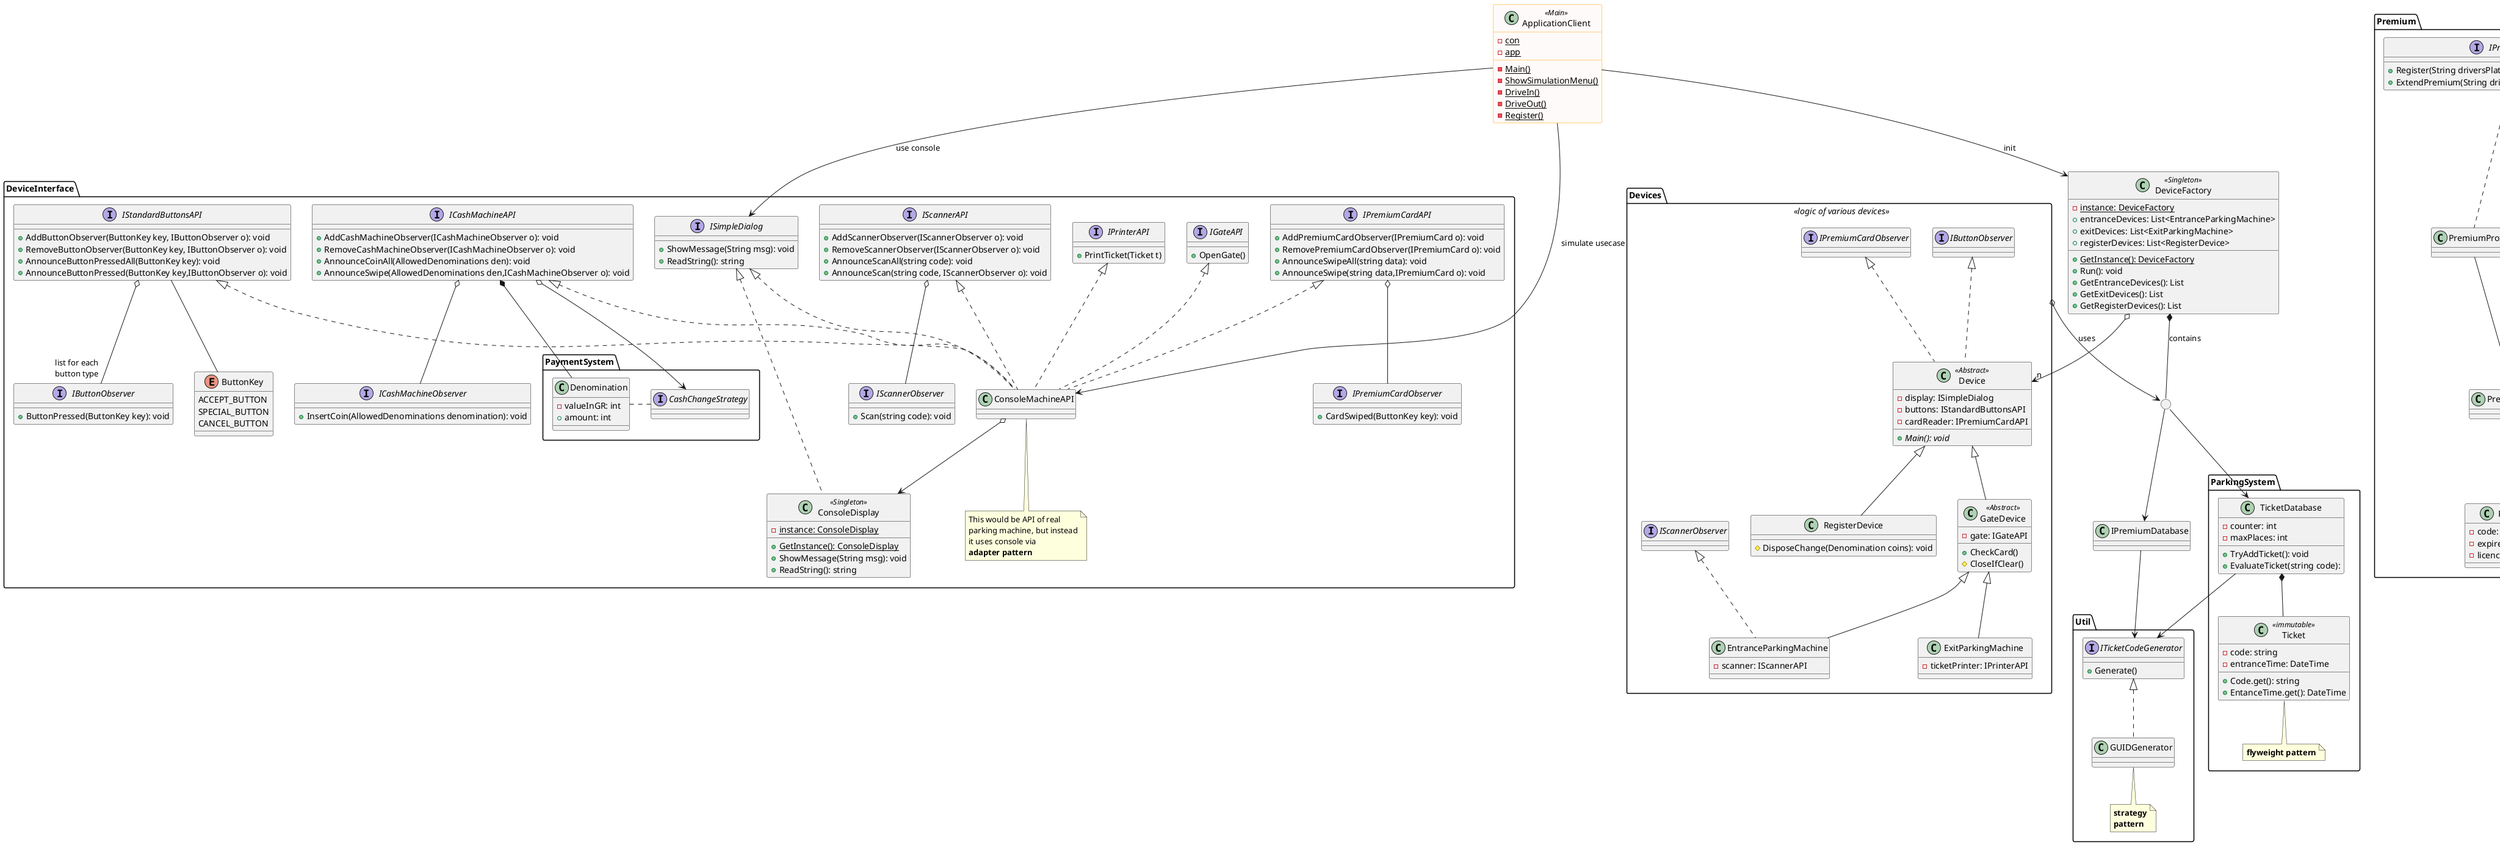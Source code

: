 @startuml

skinparam class {
BackgroundColor<<Main>> Snow
BorderColor<<Main>> Orange
}
skinparam stereotypeCBackgroundColor<< Main >> Khaki

class ApplicationClient<<Main>>
{
    -{static}con
    -{static}app
    -{static}Main()
    -{static}ShowSimulationMenu()
    -{static}DriveIn()
    -{static}DriveOut()
    -{static}Register()
    '-{static}IncorrectCommand()
}

class DeviceFactory<<Singleton>>
{
    -{static}instance: DeviceFactory
    +entranceDevices: List<EntranceParkingMachine>
    +exitDevices: List<ExitParkingMachine>
    +registerDevices: List<RegisterDevice>
    +{static}GetInstance(): DeviceFactory
    +Run(): void
    +GetEntranceDevices(): List
    +GetExitDevices(): List
    +GetRegisterDevices(): List
}

ApplicationClient --> DeviceFactory: init




package "DeviceInterface"{
    interface IGateAPI{
        +OpenGate()
    }

    interface IPremiumCardAPI{
        +AddPremiumCardObserver(IPremiumCard o): void
        +RemovePremiumCardObserver(IPremiumCard o): void
        +AnnounceSwipeAll(string data): void
        +AnnounceSwipe(string data,IPremiumCard o): void
    }

    interface IScannerAPI{
        +AddScannerObserver(IScannerObserver o): void
        +RemoveScannerObserver(IScannerObserver o): void
        +AnnounceScanAll(string code): void
        +AnnounceScan(string code, IScannerObserver o): void
    }

    interface IPrinterAPI{
        +PrintTicket(Ticket t)
    }

    interface ISimpleDialog{
        +ShowMessage(String msg): void
        +ReadString(): string
    }

    interface ICashMachineAPI
    {
       +AddCashMachineObserver(ICashMachineObserver o): void
       +RemoveCashMachineObserver(ICashMachineObserver o): void
       +AnnounceCoinAll(AllowedDenominations den): void
       +AnnounceSwipe(AllowedDenominations den,ICashMachineObserver o): void
    }

    class ConsoleDisplay<<Singleton>> implements ISimpleDialog{
        -{static}instance: ConsoleDisplay
        +{static}GetInstance(): ConsoleDisplay
        +ShowMessage(String msg): void
        +ReadString(): string
    }

    class ConsoleMachineAPI implements  ISimpleDialog, IGateAPI, IStandardButtonsAPI, ICashMachineAPI, IPrinterAPI,IScannerAPI,IPremiumCardAPI{

    }

    Note bottom of ConsoleMachineAPI: This would be API of real\nparking machine, but instead\nit uses console via\n<b>adapter pattern

    interface IStandardButtonsAPI {
        +AddButtonObserver(ButtonKey key, IButtonObserver o): void
        +RemoveButtonObserver(ButtonKey key, IButtonObserver o): void
        +AnnounceButtonPressedAll(ButtonKey key): void
        +AnnounceButtonPressed(ButtonKey key,IButtonObserver o): void
    }
    IStandardButtonsAPI -d- ButtonKey
    IStandardButtonsAPI o--"list for each\nbutton type" IButtonObserver
    IPremiumCardAPI o-- IPremiumCardObserver
    IScannerAPI o-- IScannerObserver
    ICashMachineAPI o-- ICashMachineObserver

    enum ButtonKey{
        ACCEPT_BUTTON
        SPECIAL_BUTTON
        CANCEL_BUTTON
    }


    interface IButtonObserver
    {
        +ButtonPressed(ButtonKey key): void
    }
    'note bottom: <b>observer\n<b>pattern

    interface IScannerObserver
    {
        +Scan(string code): void
    }

    interface IPremiumCardObserver
    {
        +CardSwiped(ButtonKey key): void
    }

    interface ICashMachineObserver
    {
        +InsertCoin(AllowedDenominations denomination): void
    }

    ConsoleMachineAPI o--> ConsoleDisplay
    ApplicationClient --> ISimpleDialog: use console
    ApplicationClient -> ConsoleMachineAPI: simulate usecase

    package "PaymentSystem"{


       class Denomination
       {
           -valueInGR: int
           +amount: int
       }

       interface CashChangeStrategy
       {

       }

       ICashMachineAPI o--> CashChangeStrategy
       ICashMachineAPI *-- Denomination
       Denomination . CashChangeStrategy
    }
}


package "Devices"<<logic of various devices>>{

    class Device <<Abstract>> implements IButtonObserver,IPremiumCardObserver{
        - display: ISimpleDialog
        - buttons: IStandardButtonsAPI
        - cardReader: IPremiumCardAPI

        +{abstract}Main(): void
    }

    class RegisterDevice extends Device
    {
        #DisposeChange(Denomination coins): void
    }

    class GateDevice<<Abstract>> extends Device{
        -gate: IGateAPI
        +CheckCard()
        #CloseIfClear()
    }

    class ExitParkingMachine extends GateDevice
    {
        -ticketPrinter: IPrinterAPI
    }

    class EntranceParkingMachine extends GateDevice implements IScannerObserver
    {
        -scanner: IScannerAPI
    }
}
'"Devices"->"DeviceInterface": devices are\nusing various\ninterfaces


package ParkingSystem{

    class TicketDatabase{
        -counter: int
        -maxPlaces: int
        +TryAddTicket(): void
        +EvaluateTicket(string code):
    }

    class Ticket<<immutable>>{
        -code: string
        -entranceTime: DateTime
        +Code.get(): string
        +EntanceTime.get(): DateTime
    }
    note bottom: <b>flyweight pattern



    TicketDatabase *-- Ticket


    ' ? class PremiumPlaces implements IPlaceCounter
}

package "Util"{
    interface ITicketCodeGenerator
    {
        +Generate()
    }


    class GUIDGenerator implements ITicketCodeGenerator
    {
    }
    note bottom of GUIDGenerator: <b>strategy\n<b>pattern


}

TicketDatabase --> ITicketCodeGenerator
IPremiumDatabase --> ITicketCodeGenerator

package Premium{

    interface IPremiumDatabase
    {
        +Register(String driversPlate): void
        +ExtendPremium(String driversPlate, DateTime extendTo): void
    }

    class PremiumProxy implements IPremiumDatabase{

    }
    class PremiumDatabase implements IPremiumDatabase{
    }

    PremiumDatabase *-- PremiumUser
    class PremiumUser{
        -code: string
        -expireDate: DateTime
        -licencePlate: string
    }


    PremiumProxy --> PremiumDatabase :uses
}




() " "

DeviceFactory *-- " ": contains
Devices o--> " ": uses
" " --> TicketDatabase
" " --> IPremiumDatabase
'RegisterDevice --> PremiumProxy: uses
'GateDevice --> PremiumDatabase: usu


DeviceFactory o-->"n" Device

@enduml